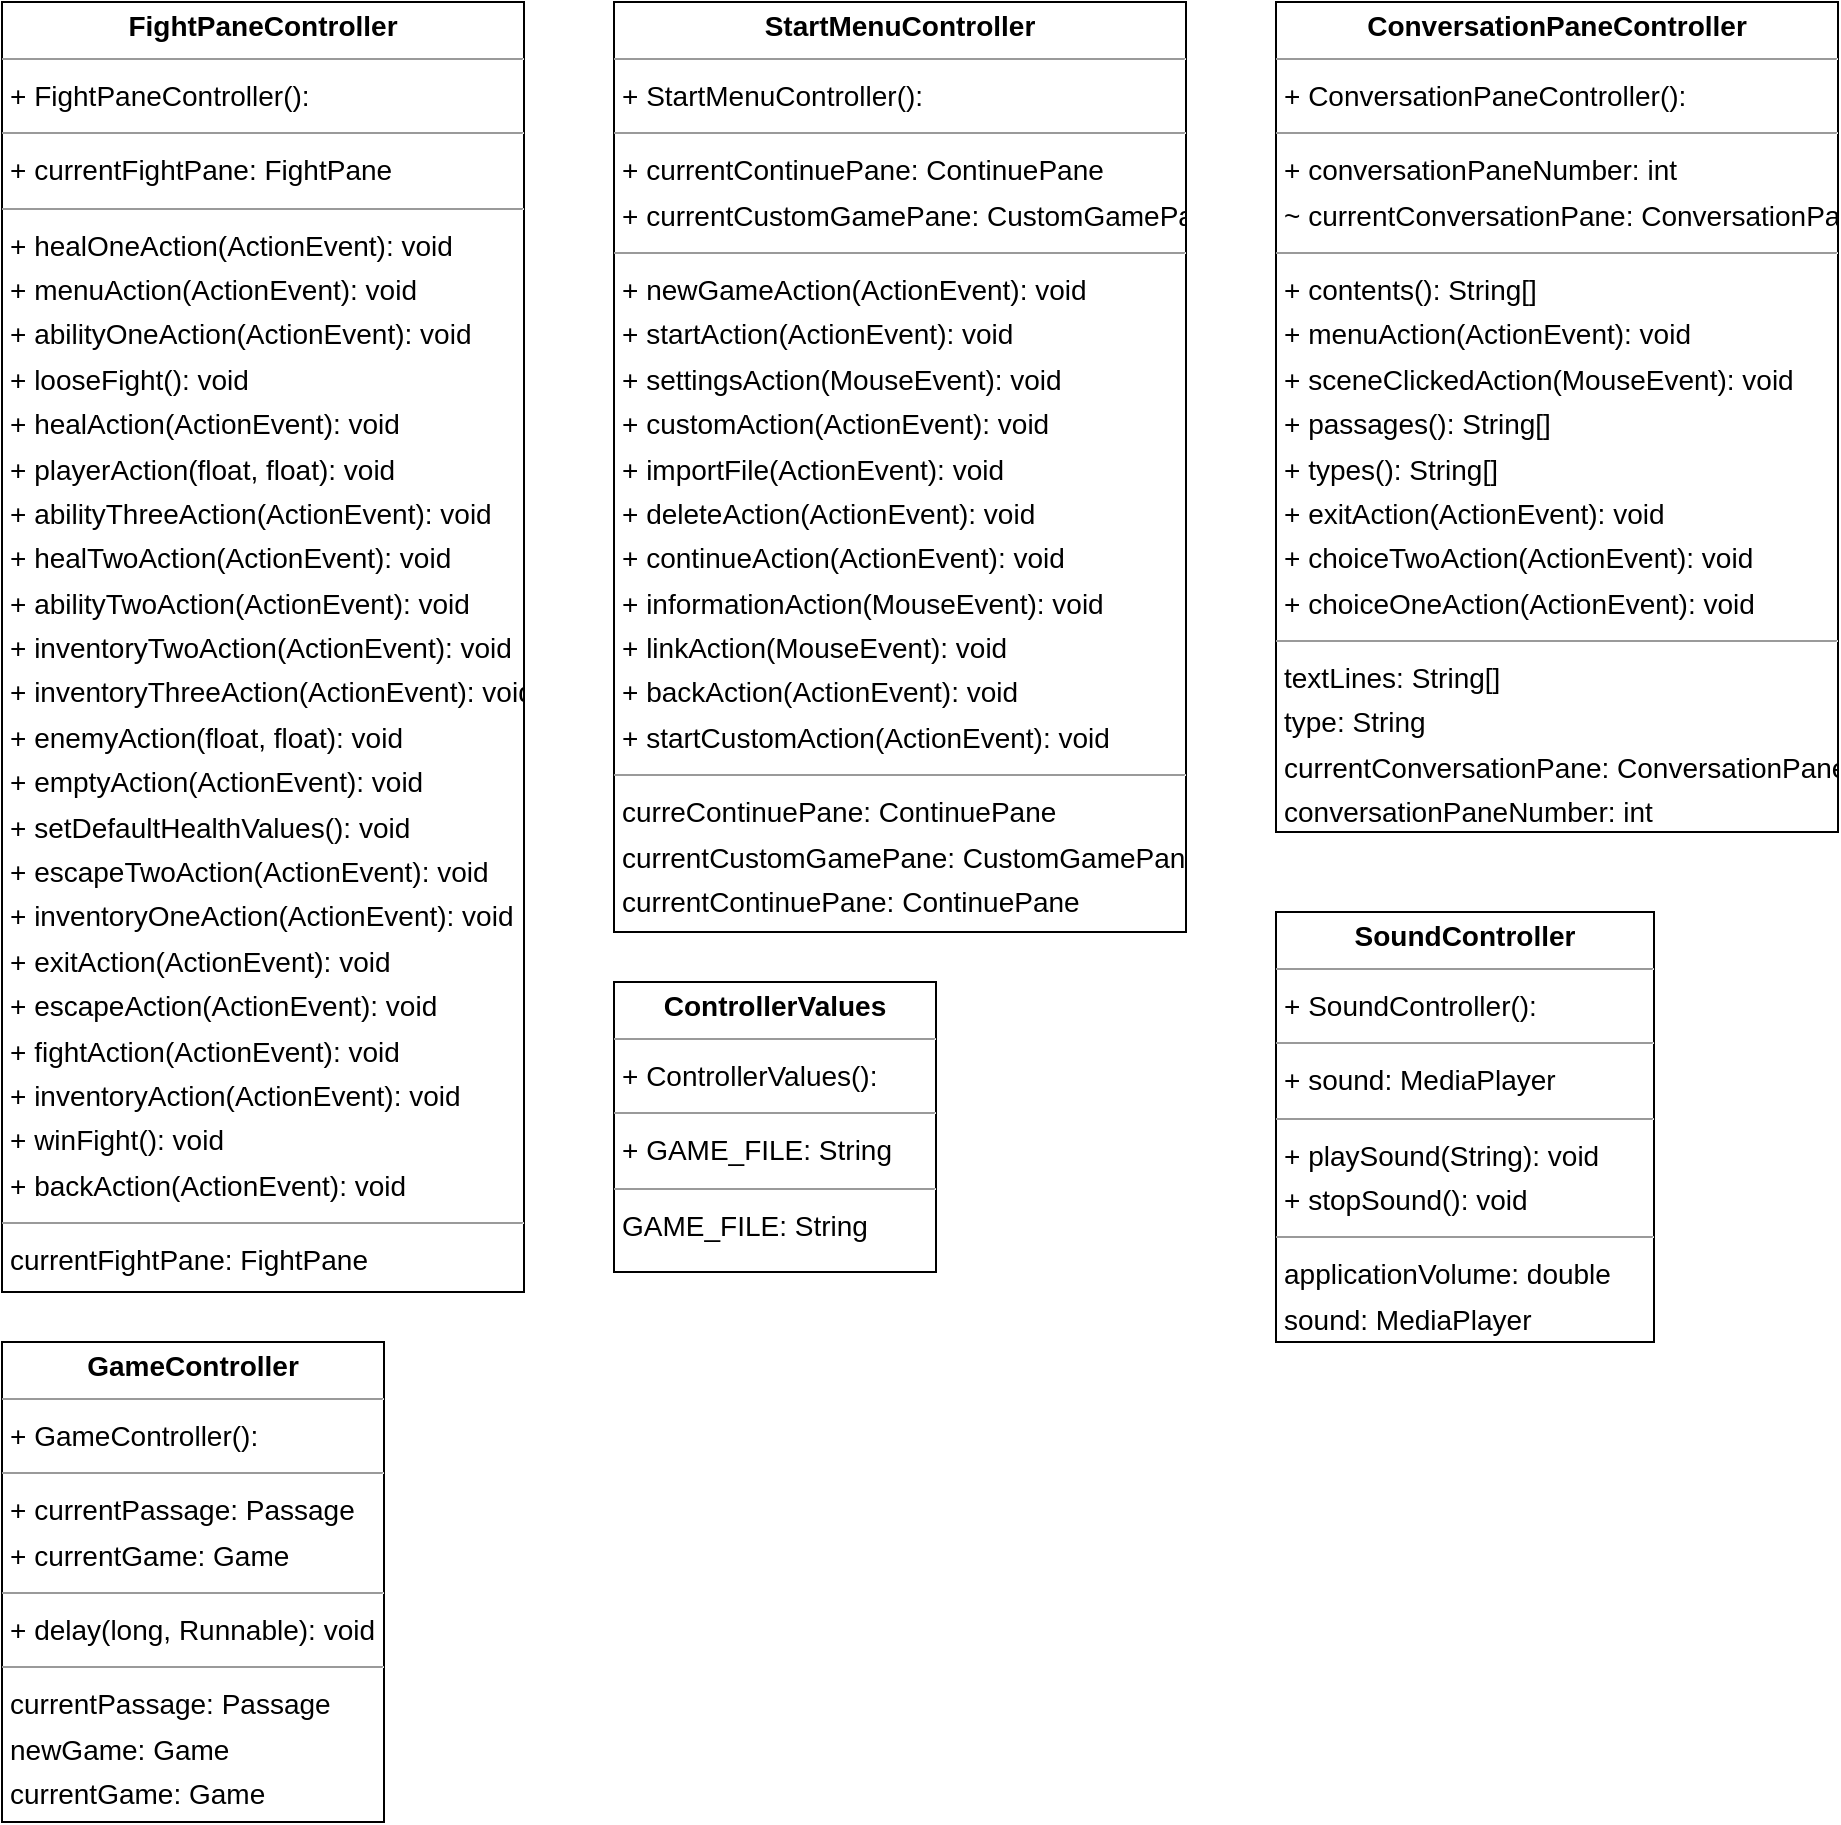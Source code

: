 <mxfile>
    <diagram id="xC3pityqD1mKo0jHFjP3" name="Page-1">
        <mxGraphModel dx="1796" dy="1434" grid="1" gridSize="10" guides="1" tooltips="1" connect="1" arrows="1" fold="1" page="0" pageScale="1" pageWidth="850" pageHeight="1100" background="none" math="0" shadow="0">
            <root>
                <mxCell id="0"/>
                <mxCell id="1" parent="0"/>
                <mxCell id="node1" value="&lt;p style=&quot;margin:0px;margin-top:4px;text-align:center;&quot;&gt;&lt;b&gt;ControllerValues&lt;/b&gt;&lt;/p&gt;&lt;hr size=&quot;1&quot;/&gt;&lt;p style=&quot;margin:0 0 0 4px;line-height:1.6;&quot;&gt;+ ControllerValues(): &lt;/p&gt;&lt;hr size=&quot;1&quot;/&gt;&lt;p style=&quot;margin:0 0 0 4px;line-height:1.6;&quot;&gt;+ GAME_FILE: String&lt;/p&gt;&lt;hr size=&quot;1&quot;/&gt;&lt;p style=&quot;margin:0 0 0 4px;line-height:1.6;&quot;&gt; GAME_FILE: String&lt;/p&gt;" style="verticalAlign=top;align=left;overflow=fill;fontSize=14;fontFamily=Helvetica;html=1;rounded=0;shadow=0;comic=0;labelBackgroundColor=none;strokeWidth=1;" parent="1" vertex="1">
                    <mxGeometry x="189" y="475" width="161" height="145" as="geometry"/>
                </mxCell>
                <mxCell id="node3" value="&lt;p style=&quot;margin:0px;margin-top:4px;text-align:center;&quot;&gt;&lt;b&gt;ConversationPaneController&lt;/b&gt;&lt;/p&gt;&lt;hr size=&quot;1&quot;/&gt;&lt;p style=&quot;margin:0 0 0 4px;line-height:1.6;&quot;&gt;+ ConversationPaneController(): &lt;/p&gt;&lt;hr size=&quot;1&quot;/&gt;&lt;p style=&quot;margin:0 0 0 4px;line-height:1.6;&quot;&gt;+ conversationPaneNumber: int&lt;br/&gt;~ currentConversationPane: ConversationPane&lt;/p&gt;&lt;hr size=&quot;1&quot;/&gt;&lt;p style=&quot;margin:0 0 0 4px;line-height:1.6;&quot;&gt;+ contents(): String[]&lt;br/&gt;+ menuAction(ActionEvent): void&lt;br/&gt;+ sceneClickedAction(MouseEvent): void&lt;br/&gt;+ passages(): String[]&lt;br/&gt;+ types(): String[]&lt;br/&gt;+ exitAction(ActionEvent): void&lt;br/&gt;+ choiceTwoAction(ActionEvent): void&lt;br/&gt;+ choiceOneAction(ActionEvent): void&lt;/p&gt;&lt;hr size=&quot;1&quot;/&gt;&lt;p style=&quot;margin:0 0 0 4px;line-height:1.6;&quot;&gt; textLines: String[]&lt;br/&gt; type: String&lt;br/&gt; currentConversationPane: ConversationPane&lt;br/&gt; conversationPaneNumber: int&lt;/p&gt;" style="verticalAlign=top;align=left;overflow=fill;fontSize=14;fontFamily=Helvetica;html=1;rounded=0;shadow=0;comic=0;labelBackgroundColor=none;strokeWidth=1;" parent="1" vertex="1">
                    <mxGeometry x="520" y="-15" width="281" height="415" as="geometry"/>
                </mxCell>
                <mxCell id="node0" value="&lt;p style=&quot;margin:0px;margin-top:4px;text-align:center;&quot;&gt;&lt;b&gt;FightPaneController&lt;/b&gt;&lt;/p&gt;&lt;hr size=&quot;1&quot;/&gt;&lt;p style=&quot;margin:0 0 0 4px;line-height:1.6;&quot;&gt;+ FightPaneController(): &lt;/p&gt;&lt;hr size=&quot;1&quot;/&gt;&lt;p style=&quot;margin:0 0 0 4px;line-height:1.6;&quot;&gt;+ currentFightPane: FightPane&lt;/p&gt;&lt;hr size=&quot;1&quot;/&gt;&lt;p style=&quot;margin:0 0 0 4px;line-height:1.6;&quot;&gt;+ healOneAction(ActionEvent): void&lt;br/&gt;+ menuAction(ActionEvent): void&lt;br/&gt;+ abilityOneAction(ActionEvent): void&lt;br/&gt;+ looseFight(): void&lt;br/&gt;+ healAction(ActionEvent): void&lt;br/&gt;+ playerAction(float, float): void&lt;br/&gt;+ abilityThreeAction(ActionEvent): void&lt;br/&gt;+ healTwoAction(ActionEvent): void&lt;br/&gt;+ abilityTwoAction(ActionEvent): void&lt;br/&gt;+ inventoryTwoAction(ActionEvent): void&lt;br/&gt;+ inventoryThreeAction(ActionEvent): void&lt;br/&gt;+ enemyAction(float, float): void&lt;br/&gt;+ emptyAction(ActionEvent): void&lt;br/&gt;+ setDefaultHealthValues(): void&lt;br/&gt;+ escapeTwoAction(ActionEvent): void&lt;br/&gt;+ inventoryOneAction(ActionEvent): void&lt;br/&gt;+ exitAction(ActionEvent): void&lt;br/&gt;+ escapeAction(ActionEvent): void&lt;br/&gt;+ fightAction(ActionEvent): void&lt;br/&gt;+ inventoryAction(ActionEvent): void&lt;br/&gt;+ winFight(): void&lt;br/&gt;+ backAction(ActionEvent): void&lt;/p&gt;&lt;hr size=&quot;1&quot;/&gt;&lt;p style=&quot;margin:0 0 0 4px;line-height:1.6;&quot;&gt; currentFightPane: FightPane&lt;/p&gt;" style="verticalAlign=top;align=left;overflow=fill;fontSize=14;fontFamily=Helvetica;html=1;rounded=0;shadow=0;comic=0;labelBackgroundColor=none;strokeWidth=1;" parent="1" vertex="1">
                    <mxGeometry x="-117" y="-15" width="261" height="645" as="geometry"/>
                </mxCell>
                <mxCell id="node2" value="&lt;p style=&quot;margin:0px;margin-top:4px;text-align:center;&quot;&gt;&lt;b&gt;GameController&lt;/b&gt;&lt;/p&gt;&lt;hr size=&quot;1&quot;/&gt;&lt;p style=&quot;margin:0 0 0 4px;line-height:1.6;&quot;&gt;+ GameController(): &lt;/p&gt;&lt;hr size=&quot;1&quot;/&gt;&lt;p style=&quot;margin:0 0 0 4px;line-height:1.6;&quot;&gt;+ currentPassage: Passage&lt;br/&gt;+ currentGame: Game&lt;/p&gt;&lt;hr size=&quot;1&quot;/&gt;&lt;p style=&quot;margin:0 0 0 4px;line-height:1.6;&quot;&gt;+ delay(long, Runnable): void&lt;/p&gt;&lt;hr size=&quot;1&quot;/&gt;&lt;p style=&quot;margin:0 0 0 4px;line-height:1.6;&quot;&gt; currentPassage: Passage&lt;br/&gt; newGame: Game&lt;br/&gt; currentGame: Game&lt;/p&gt;" style="verticalAlign=top;align=left;overflow=fill;fontSize=14;fontFamily=Helvetica;html=1;rounded=0;shadow=0;comic=0;labelBackgroundColor=none;strokeWidth=1;" parent="1" vertex="1">
                    <mxGeometry x="-117" y="655" width="191" height="240" as="geometry"/>
                </mxCell>
                <mxCell id="node5" value="&lt;p style=&quot;margin:0px;margin-top:4px;text-align:center;&quot;&gt;&lt;b&gt;SoundController&lt;/b&gt;&lt;/p&gt;&lt;hr size=&quot;1&quot;/&gt;&lt;p style=&quot;margin:0 0 0 4px;line-height:1.6;&quot;&gt;+ SoundController(): &lt;/p&gt;&lt;hr size=&quot;1&quot;/&gt;&lt;p style=&quot;margin:0 0 0 4px;line-height:1.6;&quot;&gt;+ sound: MediaPlayer&lt;/p&gt;&lt;hr size=&quot;1&quot;/&gt;&lt;p style=&quot;margin:0 0 0 4px;line-height:1.6;&quot;&gt;+ playSound(String): void&lt;br/&gt;+ stopSound(): void&lt;/p&gt;&lt;hr size=&quot;1&quot;/&gt;&lt;p style=&quot;margin:0 0 0 4px;line-height:1.6;&quot;&gt; applicationVolume: double&lt;br/&gt; sound: MediaPlayer&lt;/p&gt;" style="verticalAlign=top;align=left;overflow=fill;fontSize=14;fontFamily=Helvetica;html=1;rounded=0;shadow=0;comic=0;labelBackgroundColor=none;strokeWidth=1;" parent="1" vertex="1">
                    <mxGeometry x="520" y="440" width="189" height="215" as="geometry"/>
                </mxCell>
                <mxCell id="node4" value="&lt;p style=&quot;margin:0px;margin-top:4px;text-align:center;&quot;&gt;&lt;b&gt;StartMenuController&lt;/b&gt;&lt;/p&gt;&lt;hr size=&quot;1&quot;/&gt;&lt;p style=&quot;margin:0 0 0 4px;line-height:1.6;&quot;&gt;+ StartMenuController(): &lt;/p&gt;&lt;hr size=&quot;1&quot;/&gt;&lt;p style=&quot;margin:0 0 0 4px;line-height:1.6;&quot;&gt;+ currentContinuePane: ContinuePane&lt;br/&gt;+ currentCustomGamePane: CustomGamePane&lt;/p&gt;&lt;hr size=&quot;1&quot;/&gt;&lt;p style=&quot;margin:0 0 0 4px;line-height:1.6;&quot;&gt;+ newGameAction(ActionEvent): void&lt;br/&gt;+ startAction(ActionEvent): void&lt;br/&gt;+ settingsAction(MouseEvent): void&lt;br/&gt;+ customAction(ActionEvent): void&lt;br/&gt;+ importFile(ActionEvent): void&lt;br/&gt;+ deleteAction(ActionEvent): void&lt;br/&gt;+ continueAction(ActionEvent): void&lt;br/&gt;+ informationAction(MouseEvent): void&lt;br/&gt;+ linkAction(MouseEvent): void&lt;br/&gt;+ backAction(ActionEvent): void&lt;br/&gt;+ startCustomAction(ActionEvent): void&lt;/p&gt;&lt;hr size=&quot;1&quot;/&gt;&lt;p style=&quot;margin:0 0 0 4px;line-height:1.6;&quot;&gt; curreContinuePane: ContinuePane&lt;br/&gt; currentCustomGamePane: CustomGamePane&lt;br/&gt; currentContinuePane: ContinuePane&lt;/p&gt;" style="verticalAlign=top;align=left;overflow=fill;fontSize=14;fontFamily=Helvetica;html=1;rounded=0;shadow=0;comic=0;labelBackgroundColor=none;strokeWidth=1;" parent="1" vertex="1">
                    <mxGeometry x="189" y="-15" width="286" height="465" as="geometry"/>
                </mxCell>
            </root>
        </mxGraphModel>
    </diagram>
</mxfile>
